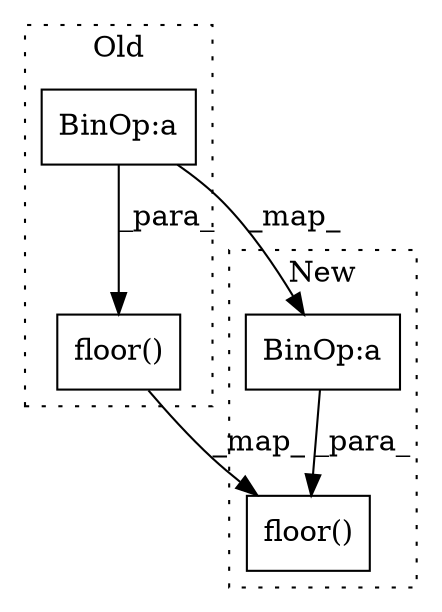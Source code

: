 digraph G {
subgraph cluster0 {
1 [label="floor()" a="75" s="2498,2518" l="11,1" shape="box"];
4 [label="BinOp:a" a="82" s="2514" l="3" shape="box"];
label = "Old";
style="dotted";
}
subgraph cluster1 {
2 [label="floor()" a="75" s="2509,2527" l="9,1" shape="box"];
3 [label="BinOp:a" a="82" s="2523" l="3" shape="box"];
label = "New";
style="dotted";
}
1 -> 2 [label="_map_"];
3 -> 2 [label="_para_"];
4 -> 1 [label="_para_"];
4 -> 3 [label="_map_"];
}